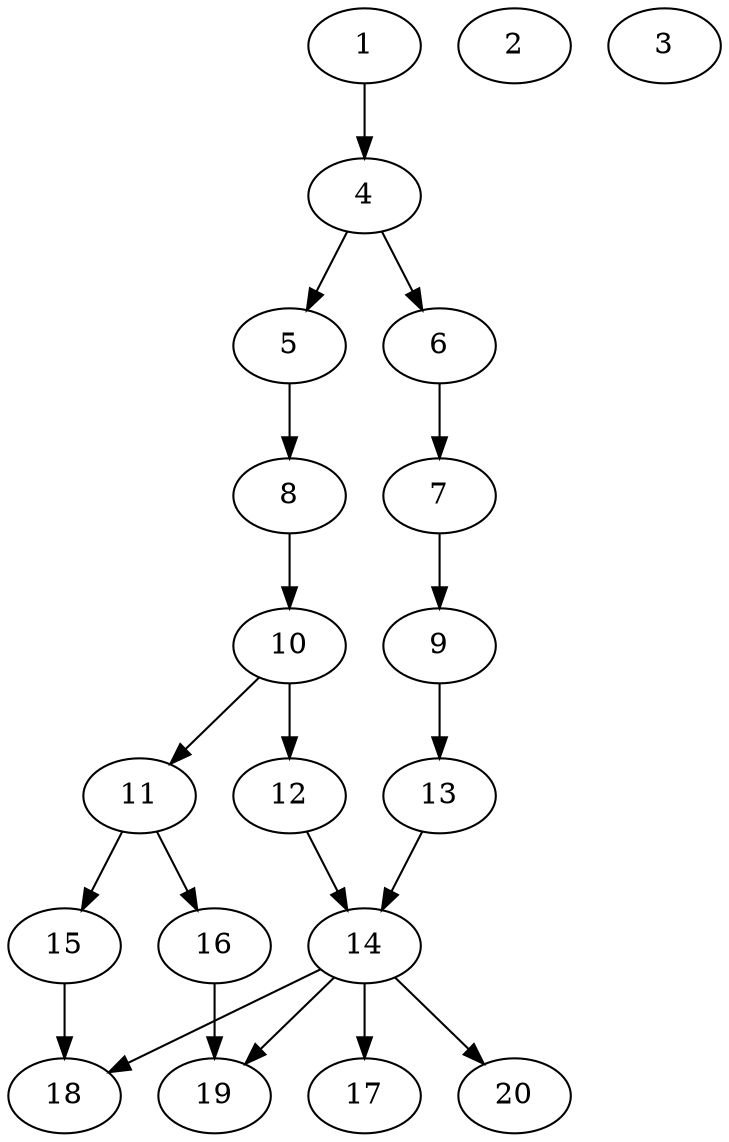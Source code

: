 // DAG automatically generated by daggen at Sat Jul 27 15:35:20 2019
// ./daggen --dot -n 20 --ccr 0.3 --fat 0.4 --regular 0.5 --density 0.5 --mindata 5242880 --maxdata 52428800 
digraph G {
  1 [size="105161387", alpha="0.18", expect_size="31548416"] 
  1 -> 4 [size ="31548416"]
  2 [size="76827307", alpha="0.15", expect_size="23048192"] 
  3 [size="161406293", alpha="0.14", expect_size="48421888"] 
  4 [size="128901120", alpha="0.06", expect_size="38670336"] 
  4 -> 5 [size ="38670336"]
  4 -> 6 [size ="38670336"]
  5 [size="142076587", alpha="0.13", expect_size="42622976"] 
  5 -> 8 [size ="42622976"]
  6 [size="126306987", alpha="0.05", expect_size="37892096"] 
  6 -> 7 [size ="37892096"]
  7 [size="60624213", alpha="0.00", expect_size="18187264"] 
  7 -> 9 [size ="18187264"]
  8 [size="166539947", alpha="0.13", expect_size="49961984"] 
  8 -> 10 [size ="49961984"]
  9 [size="168632320", alpha="0.20", expect_size="50589696"] 
  9 -> 13 [size ="50589696"]
  10 [size="80216747", alpha="0.13", expect_size="24065024"] 
  10 -> 11 [size ="24065024"]
  10 -> 12 [size ="24065024"]
  11 [size="65020587", alpha="0.03", expect_size="19506176"] 
  11 -> 15 [size ="19506176"]
  11 -> 16 [size ="19506176"]
  12 [size="47158613", alpha="0.14", expect_size="14147584"] 
  12 -> 14 [size ="14147584"]
  13 [size="164918613", alpha="0.02", expect_size="49475584"] 
  13 -> 14 [size ="49475584"]
  14 [size="115333120", alpha="0.17", expect_size="34599936"] 
  14 -> 17 [size ="34599936"]
  14 -> 18 [size ="34599936"]
  14 -> 19 [size ="34599936"]
  14 -> 20 [size ="34599936"]
  15 [size="164710400", alpha="0.06", expect_size="49413120"] 
  15 -> 18 [size ="49413120"]
  16 [size="112974507", alpha="0.15", expect_size="33892352"] 
  16 -> 19 [size ="33892352"]
  17 [size="149903360", alpha="0.11", expect_size="44971008"] 
  18 [size="151695360", alpha="0.15", expect_size="45508608"] 
  19 [size="93965653", alpha="0.07", expect_size="28189696"] 
  20 [size="93463893", alpha="0.12", expect_size="28039168"] 
}
